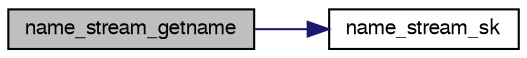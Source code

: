 digraph G
{
  edge [fontname="FreeSans",fontsize="10",labelfontname="FreeSans",labelfontsize="10"];
  node [fontname="FreeSans",fontsize="10",shape=record];
  rankdir=LR;
  Node1 [label="name_stream_getname",height=0.2,width=0.4,color="black", fillcolor="grey75", style="filled" fontcolor="black"];
  Node1 -> Node2 [color="midnightblue",fontsize="10",style="solid",fontname="FreeSans"];
  Node2 [label="name_stream_sk",height=0.2,width=0.4,color="black", fillcolor="white", style="filled",URL="$namestack__priv_8h.html#a5e5b37b81978789054ddc587e3af21e6"];
}
